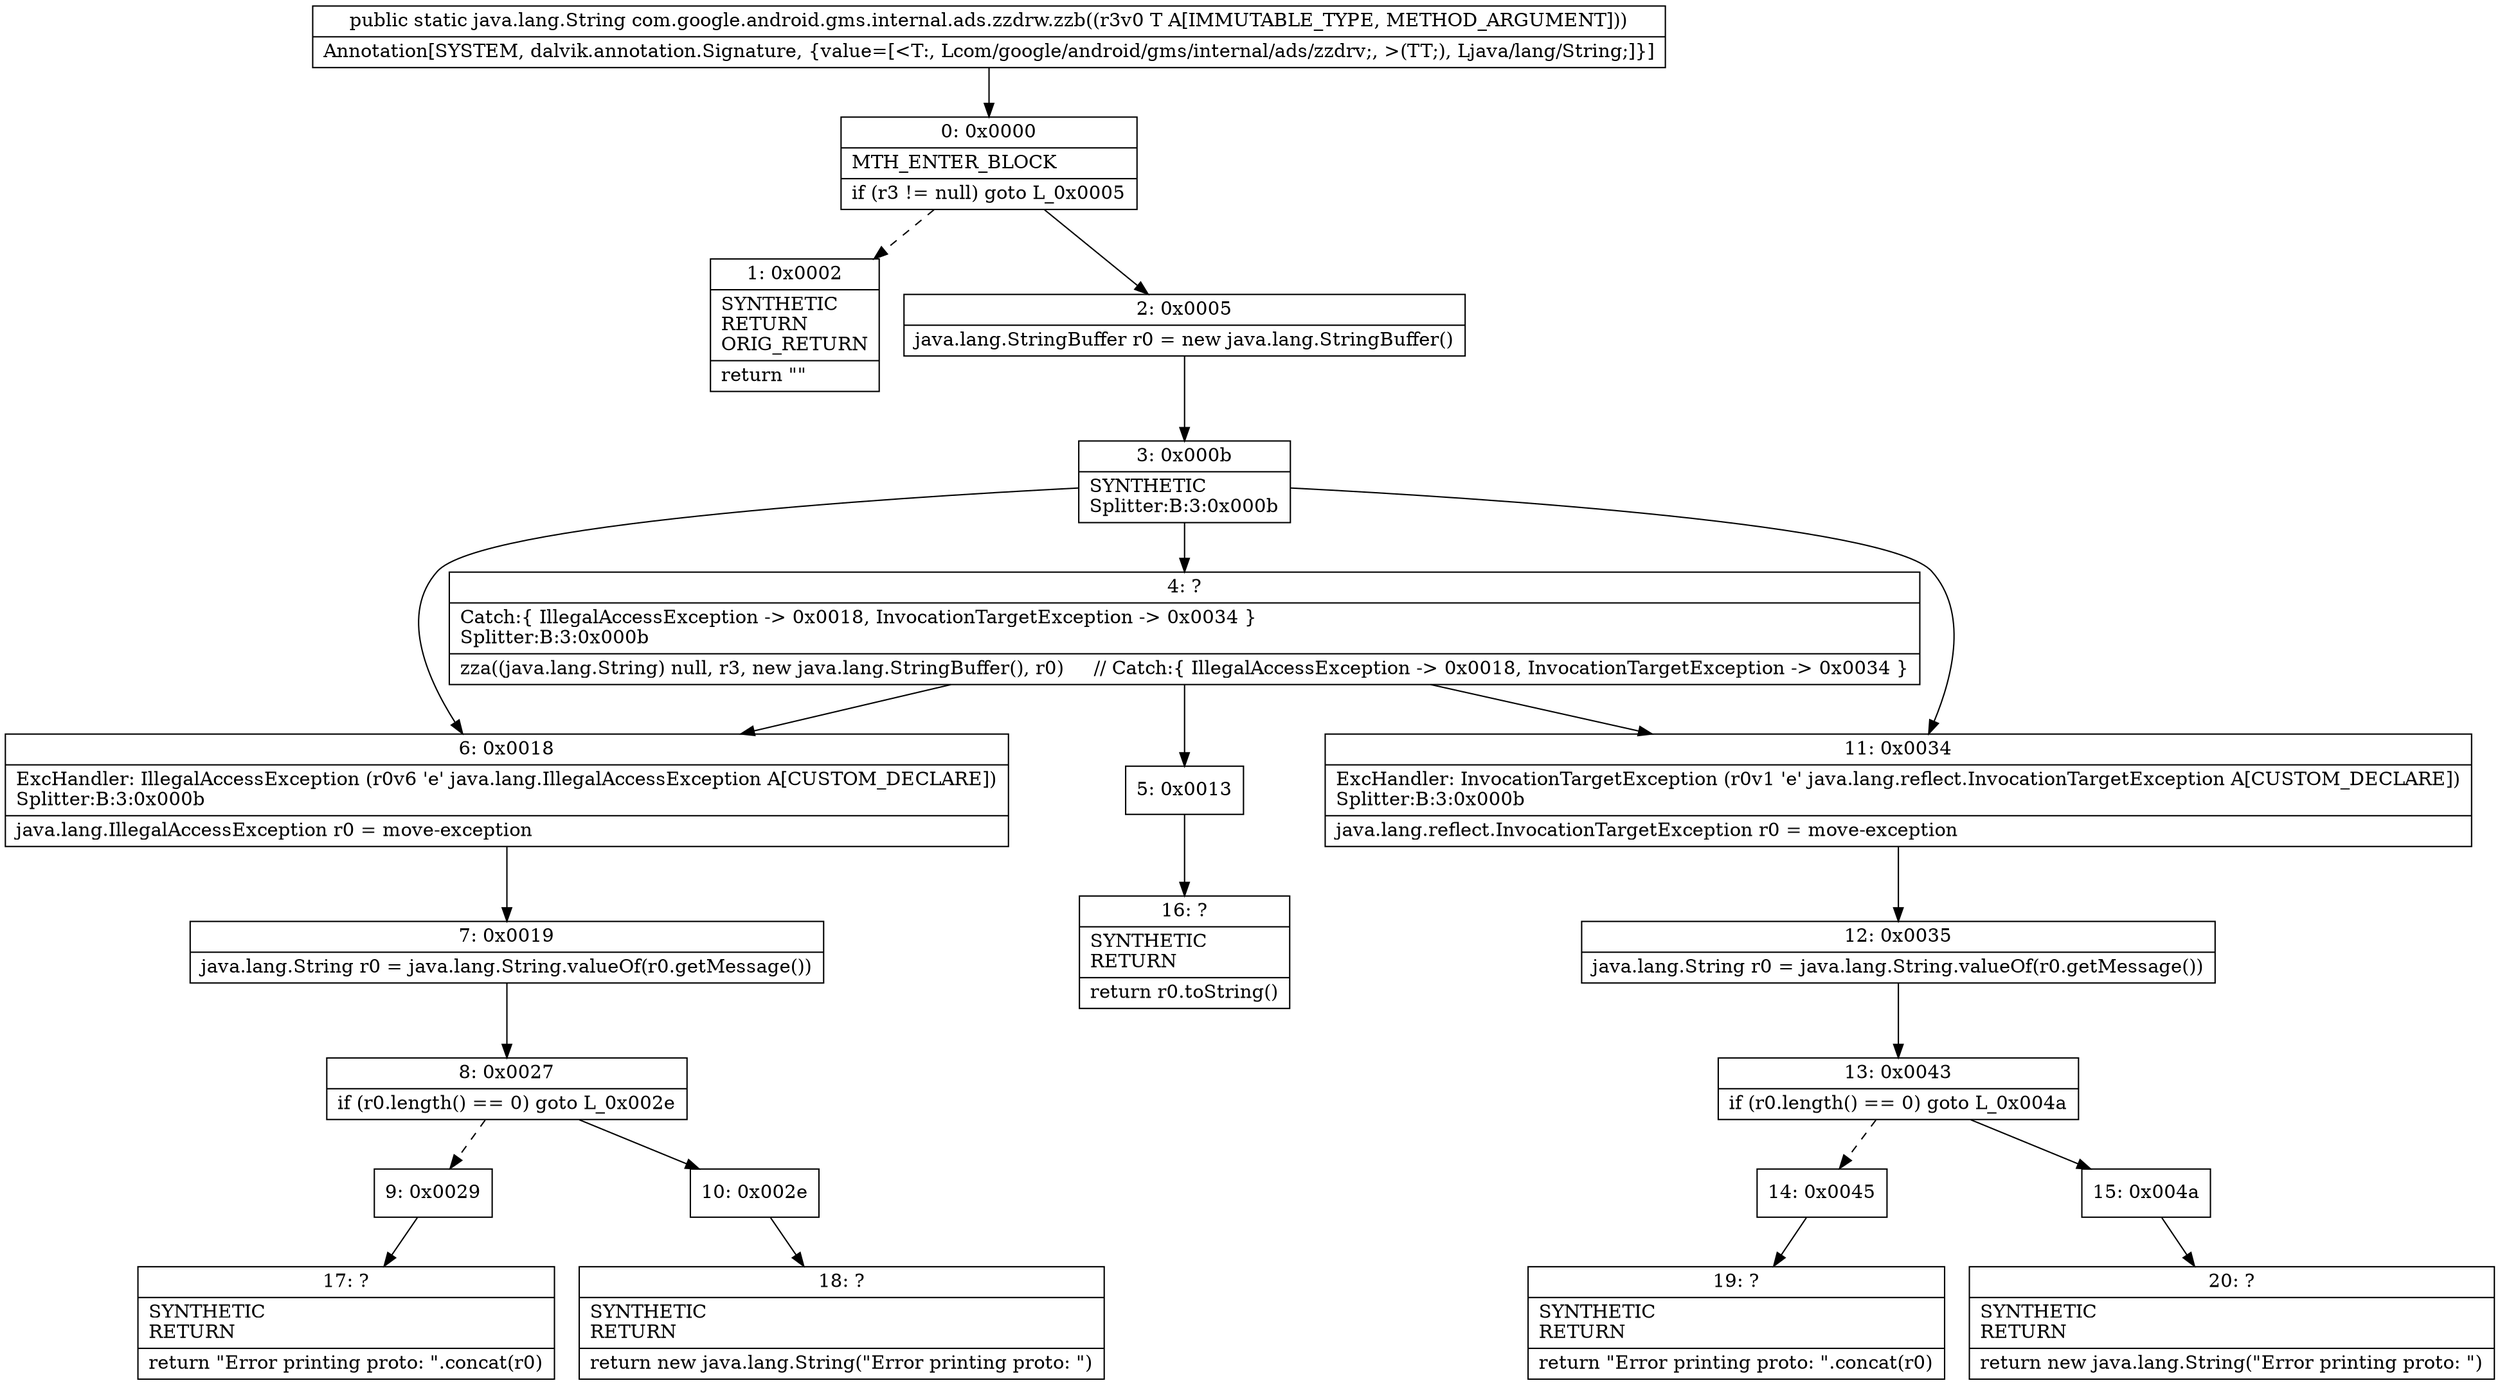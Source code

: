 digraph "CFG forcom.google.android.gms.internal.ads.zzdrw.zzb(Lcom\/google\/android\/gms\/internal\/ads\/zzdrv;)Ljava\/lang\/String;" {
Node_0 [shape=record,label="{0\:\ 0x0000|MTH_ENTER_BLOCK\l|if (r3 != null) goto L_0x0005\l}"];
Node_1 [shape=record,label="{1\:\ 0x0002|SYNTHETIC\lRETURN\lORIG_RETURN\l|return \"\"\l}"];
Node_2 [shape=record,label="{2\:\ 0x0005|java.lang.StringBuffer r0 = new java.lang.StringBuffer()\l}"];
Node_3 [shape=record,label="{3\:\ 0x000b|SYNTHETIC\lSplitter:B:3:0x000b\l}"];
Node_4 [shape=record,label="{4\:\ ?|Catch:\{ IllegalAccessException \-\> 0x0018, InvocationTargetException \-\> 0x0034 \}\lSplitter:B:3:0x000b\l|zza((java.lang.String) null, r3, new java.lang.StringBuffer(), r0)     \/\/ Catch:\{ IllegalAccessException \-\> 0x0018, InvocationTargetException \-\> 0x0034 \}\l}"];
Node_5 [shape=record,label="{5\:\ 0x0013}"];
Node_6 [shape=record,label="{6\:\ 0x0018|ExcHandler: IllegalAccessException (r0v6 'e' java.lang.IllegalAccessException A[CUSTOM_DECLARE])\lSplitter:B:3:0x000b\l|java.lang.IllegalAccessException r0 = move\-exception\l}"];
Node_7 [shape=record,label="{7\:\ 0x0019|java.lang.String r0 = java.lang.String.valueOf(r0.getMessage())\l}"];
Node_8 [shape=record,label="{8\:\ 0x0027|if (r0.length() == 0) goto L_0x002e\l}"];
Node_9 [shape=record,label="{9\:\ 0x0029}"];
Node_10 [shape=record,label="{10\:\ 0x002e}"];
Node_11 [shape=record,label="{11\:\ 0x0034|ExcHandler: InvocationTargetException (r0v1 'e' java.lang.reflect.InvocationTargetException A[CUSTOM_DECLARE])\lSplitter:B:3:0x000b\l|java.lang.reflect.InvocationTargetException r0 = move\-exception\l}"];
Node_12 [shape=record,label="{12\:\ 0x0035|java.lang.String r0 = java.lang.String.valueOf(r0.getMessage())\l}"];
Node_13 [shape=record,label="{13\:\ 0x0043|if (r0.length() == 0) goto L_0x004a\l}"];
Node_14 [shape=record,label="{14\:\ 0x0045}"];
Node_15 [shape=record,label="{15\:\ 0x004a}"];
Node_16 [shape=record,label="{16\:\ ?|SYNTHETIC\lRETURN\l|return r0.toString()\l}"];
Node_17 [shape=record,label="{17\:\ ?|SYNTHETIC\lRETURN\l|return \"Error printing proto: \".concat(r0)\l}"];
Node_18 [shape=record,label="{18\:\ ?|SYNTHETIC\lRETURN\l|return new java.lang.String(\"Error printing proto: \")\l}"];
Node_19 [shape=record,label="{19\:\ ?|SYNTHETIC\lRETURN\l|return \"Error printing proto: \".concat(r0)\l}"];
Node_20 [shape=record,label="{20\:\ ?|SYNTHETIC\lRETURN\l|return new java.lang.String(\"Error printing proto: \")\l}"];
MethodNode[shape=record,label="{public static java.lang.String com.google.android.gms.internal.ads.zzdrw.zzb((r3v0 T A[IMMUTABLE_TYPE, METHOD_ARGUMENT]))  | Annotation[SYSTEM, dalvik.annotation.Signature, \{value=[\<T:, Lcom\/google\/android\/gms\/internal\/ads\/zzdrv;, \>(TT;), Ljava\/lang\/String;]\}]\l}"];
MethodNode -> Node_0;
Node_0 -> Node_1[style=dashed];
Node_0 -> Node_2;
Node_2 -> Node_3;
Node_3 -> Node_4;
Node_3 -> Node_6;
Node_3 -> Node_11;
Node_4 -> Node_5;
Node_4 -> Node_6;
Node_4 -> Node_11;
Node_5 -> Node_16;
Node_6 -> Node_7;
Node_7 -> Node_8;
Node_8 -> Node_9[style=dashed];
Node_8 -> Node_10;
Node_9 -> Node_17;
Node_10 -> Node_18;
Node_11 -> Node_12;
Node_12 -> Node_13;
Node_13 -> Node_14[style=dashed];
Node_13 -> Node_15;
Node_14 -> Node_19;
Node_15 -> Node_20;
}


